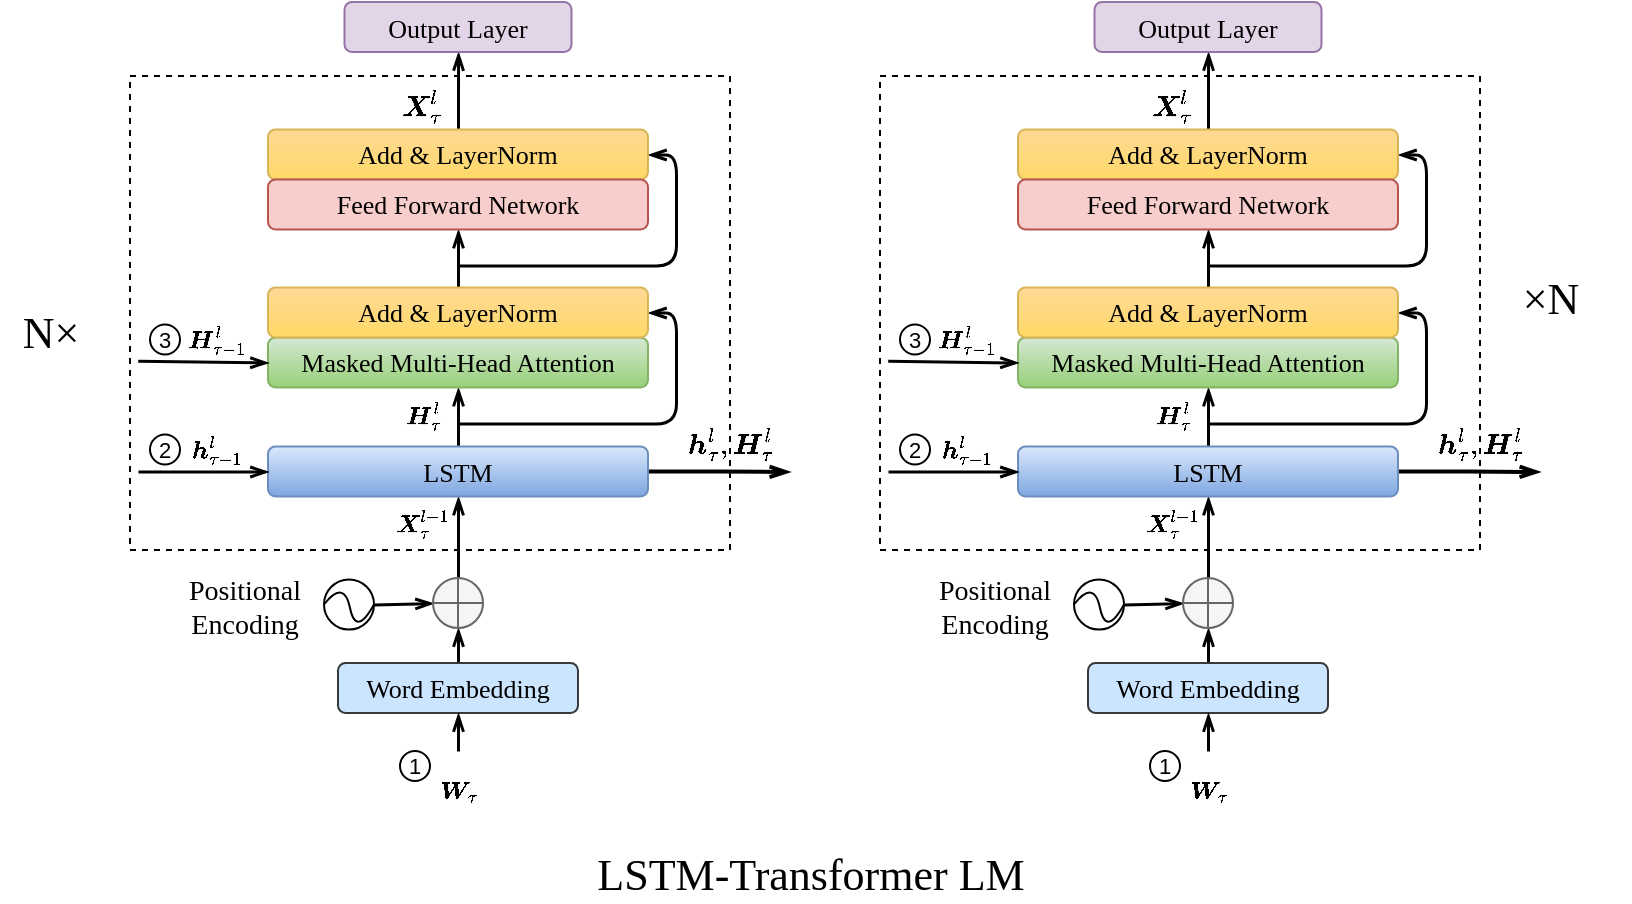 <mxfile version="16.6.1" type="github">
  <diagram id="z0HHgGlnCuGLutk6PVgF" name="Page-1">
    <mxGraphModel dx="1796" dy="645" grid="1" gridSize="10" guides="1" tooltips="1" connect="1" arrows="1" fold="1" page="1" pageScale="1" pageWidth="850" pageHeight="1100" math="1" shadow="0">
      <root>
        <mxCell id="0" />
        <mxCell id="1" parent="0" />
        <mxCell id="CTJLBTLDGU4M1NpmP4fn-86" value="" style="rounded=0;whiteSpace=wrap;html=1;shadow=0;glass=0;dashed=1;sketch=0;fillColor=none;fontFamily=Georgia;" parent="1" vertex="1">
          <mxGeometry x="-300" y="220" width="300" height="237" as="geometry" />
        </mxCell>
        <mxCell id="CTJLBTLDGU4M1NpmP4fn-3" style="edgeStyle=orthogonalEdgeStyle;rounded=0;orthogonalLoop=1;jettySize=auto;html=1;entryX=0.5;entryY=1;entryDx=0;entryDy=0;strokeWidth=1.5;endArrow=openThin;endFill=0;exitX=0.5;exitY=0;exitDx=0;exitDy=0;fontFamily=Georgia;" parent="1" source="iIbkzB-FwA6yvQ0Qt3dR-1" target="CTJLBTLDGU4M1NpmP4fn-2" edge="1">
          <mxGeometry relative="1" as="geometry">
            <mxPoint x="-136" y="434.75" as="sourcePoint" />
          </mxGeometry>
        </mxCell>
        <mxCell id="CTJLBTLDGU4M1NpmP4fn-2" value="&lt;font style=&quot;font-size: 13px&quot;&gt;Masked Multi-Head Attention&lt;/font&gt;" style="rounded=1;whiteSpace=wrap;html=1;fillColor=#d5e8d4;strokeColor=#82b366;gradientColor=#97d077;fontFamily=Georgia;" parent="1" vertex="1">
          <mxGeometry x="-231" y="350.75" width="190" height="25" as="geometry" />
        </mxCell>
        <mxCell id="CTJLBTLDGU4M1NpmP4fn-4" value="" style="edgeStyle=elbowEdgeStyle;elbow=horizontal;endArrow=openThin;html=1;strokeWidth=1.5;entryX=1;entryY=0.5;entryDx=0;entryDy=0;endFill=0;fontFamily=Georgia;" parent="1" target="CTJLBTLDGU4M1NpmP4fn-7" edge="1">
          <mxGeometry width="50" height="50" relative="1" as="geometry">
            <mxPoint x="-136" y="393.75" as="sourcePoint" />
            <mxPoint x="-126.0" y="386.75" as="targetPoint" />
            <Array as="points">
              <mxPoint x="-27" y="413.75" />
              <mxPoint x="34" y="447.75" />
            </Array>
          </mxGeometry>
        </mxCell>
        <mxCell id="CTJLBTLDGU4M1NpmP4fn-11" style="edgeStyle=orthogonalEdgeStyle;rounded=0;orthogonalLoop=1;jettySize=auto;html=1;exitX=0.5;exitY=0;exitDx=0;exitDy=0;entryX=0.5;entryY=1;entryDx=0;entryDy=0;endArrow=openThin;endFill=0;strokeWidth=1.5;fontFamily=Georgia;" parent="1" source="CTJLBTLDGU4M1NpmP4fn-7" target="CTJLBTLDGU4M1NpmP4fn-10" edge="1">
          <mxGeometry relative="1" as="geometry" />
        </mxCell>
        <mxCell id="CTJLBTLDGU4M1NpmP4fn-7" value="&lt;font style=&quot;font-size: 13px&quot;&gt;Add &amp;amp; LayerNorm&lt;/font&gt;" style="rounded=1;whiteSpace=wrap;html=1;fillColor=#FFD996;strokeColor=#d6b656;fontFamily=Georgia;gradientColor=#FFD966;" parent="1" vertex="1">
          <mxGeometry x="-231" y="325.75" width="190" height="25" as="geometry" />
        </mxCell>
        <mxCell id="CTJLBTLDGU4M1NpmP4fn-14" value="" style="edgeStyle=elbowEdgeStyle;elbow=horizontal;endArrow=openThin;html=1;strokeWidth=1.5;endFill=0;entryX=1;entryY=0.5;entryDx=0;entryDy=0;fontFamily=Georgia;" parent="1" target="CTJLBTLDGU4M1NpmP4fn-15" edge="1">
          <mxGeometry width="50" height="50" relative="1" as="geometry">
            <mxPoint x="-136" y="314.75" as="sourcePoint" />
            <mxPoint x="-126.0" y="273.75" as="targetPoint" />
            <Array as="points">
              <mxPoint x="-27" y="311.75" />
            </Array>
          </mxGeometry>
        </mxCell>
        <mxCell id="CTJLBTLDGU4M1NpmP4fn-18" style="edgeStyle=orthogonalEdgeStyle;rounded=0;orthogonalLoop=1;jettySize=auto;html=1;exitX=0.5;exitY=0;exitDx=0;exitDy=0;endArrow=openThin;endFill=0;strokeWidth=1.5;fontFamily=Georgia;" parent="1" source="CTJLBTLDGU4M1NpmP4fn-15" target="IyFWRD1OJdr2gIB2jrgP-10" edge="1">
          <mxGeometry relative="1" as="geometry">
            <mxPoint x="-136" y="210" as="targetPoint" />
          </mxGeometry>
        </mxCell>
        <mxCell id="CTJLBTLDGU4M1NpmP4fn-15" value="&lt;span style=&quot;font-size: 13px&quot;&gt;Add &amp;amp; LayerNorm&lt;/span&gt;" style="rounded=1;whiteSpace=wrap;html=1;fillColor=#FFD996;strokeColor=#d6b656;fontFamily=Georgia;gradientColor=#ffd966;" parent="1" vertex="1">
          <mxGeometry x="-231" y="246.75" width="190" height="25" as="geometry" />
        </mxCell>
        <mxCell id="CTJLBTLDGU4M1NpmP4fn-29" value="&lt;span style=&quot;font-size: 14px&quot;&gt;$$\boldsymbol X^{l}_\tau$$&lt;/span&gt;" style="text;html=1;align=center;verticalAlign=middle;resizable=0;points=[];autosize=1;strokeColor=none;fontFamily=Georgia;" parent="1" vertex="1">
          <mxGeometry x="-254" y="224.75" width="200" height="20" as="geometry" />
        </mxCell>
        <mxCell id="CTJLBTLDGU4M1NpmP4fn-10" value="&lt;font style=&quot;font-size: 13px&quot;&gt;Feed Forward Network&lt;/font&gt;" style="rounded=1;whiteSpace=wrap;html=1;fillColor=#f8cecc;strokeColor=#b85450;fontFamily=Georgia;" parent="1" vertex="1">
          <mxGeometry x="-231" y="271.75" width="190" height="25" as="geometry" />
        </mxCell>
        <mxCell id="CTJLBTLDGU4M1NpmP4fn-75" style="edgeStyle=none;rounded=0;orthogonalLoop=1;jettySize=auto;html=1;exitX=0.5;exitY=0;exitDx=0;exitDy=0;entryX=0.5;entryY=1;entryDx=0;entryDy=0;endArrow=openThin;endFill=0;strokeWidth=1.5;fontFamily=Georgia;" parent="1" source="CTJLBTLDGU4M1NpmP4fn-62" target="CTJLBTLDGU4M1NpmP4fn-72" edge="1">
          <mxGeometry relative="1" as="geometry" />
        </mxCell>
        <mxCell id="CTJLBTLDGU4M1NpmP4fn-62" value="&lt;font style=&quot;font-size: 13px;&quot;&gt;Word Embedding&lt;/font&gt;" style="rounded=1;whiteSpace=wrap;html=1;fillColor=#cce5ff;strokeColor=#36393d;fontSize=13;fontFamily=Georgia;" parent="1" vertex="1">
          <mxGeometry x="-196" y="513.5" width="120" height="25" as="geometry" />
        </mxCell>
        <mxCell id="CTJLBTLDGU4M1NpmP4fn-64" value="" style="endArrow=openThin;html=1;strokeWidth=1.5;entryX=0.5;entryY=1;entryDx=0;entryDy=0;endFill=0;fontFamily=Georgia;" parent="1" target="CTJLBTLDGU4M1NpmP4fn-62" edge="1">
          <mxGeometry width="50" height="50" relative="1" as="geometry">
            <mxPoint x="-136" y="557.5" as="sourcePoint" />
            <mxPoint x="-136.0" y="559.5" as="targetPoint" />
          </mxGeometry>
        </mxCell>
        <mxCell id="CTJLBTLDGU4M1NpmP4fn-90" style="edgeStyle=none;rounded=0;orthogonalLoop=1;jettySize=auto;html=1;exitX=1;exitY=0.5;exitDx=0;exitDy=0;entryX=0;entryY=0.5;entryDx=0;entryDy=0;endArrow=openThin;endFill=0;strokeWidth=1.5;fontFamily=Georgia;" parent="1" source="CTJLBTLDGU4M1NpmP4fn-65" target="CTJLBTLDGU4M1NpmP4fn-72" edge="1">
          <mxGeometry relative="1" as="geometry" />
        </mxCell>
        <mxCell id="CTJLBTLDGU4M1NpmP4fn-65" value="" style="ellipse;whiteSpace=wrap;html=1;aspect=fixed;rounded=0;shadow=0;glass=0;sketch=0;strokeColor=#000000;fillColor=none;gradientColor=none;fontFamily=Georgia;" parent="1" vertex="1">
          <mxGeometry x="-203" y="471.75" width="25" height="25" as="geometry" />
        </mxCell>
        <mxCell id="CTJLBTLDGU4M1NpmP4fn-69" value="" style="curved=1;endArrow=none;html=1;strokeWidth=1;exitX=0;exitY=0.5;exitDx=0;exitDy=0;entryX=1;entryY=0.5;entryDx=0;entryDy=0;endFill=0;fontFamily=Georgia;" parent="1" source="CTJLBTLDGU4M1NpmP4fn-65" target="CTJLBTLDGU4M1NpmP4fn-65" edge="1">
          <mxGeometry width="50" height="50" relative="1" as="geometry">
            <mxPoint x="-193" y="526.25" as="sourcePoint" />
            <mxPoint x="-143" y="476.25" as="targetPoint" />
            <Array as="points">
              <mxPoint x="-193" y="471.5" />
              <mxPoint x="-187" y="500.5" />
            </Array>
          </mxGeometry>
        </mxCell>
        <mxCell id="CTJLBTLDGU4M1NpmP4fn-71" value="&lt;font style=&quot;font-size: 14px&quot;&gt;Positional&lt;br&gt;Encoding&lt;/font&gt;" style="text;html=1;align=center;verticalAlign=middle;resizable=0;points=[];autosize=1;strokeColor=none;fontFamily=Georgia;" parent="1" vertex="1">
          <mxGeometry x="-283" y="466" width="80" height="40" as="geometry" />
        </mxCell>
        <mxCell id="CTJLBTLDGU4M1NpmP4fn-81" style="edgeStyle=none;rounded=0;orthogonalLoop=1;jettySize=auto;html=1;exitX=0.5;exitY=0;exitDx=0;exitDy=0;endArrow=openThin;endFill=0;strokeWidth=1.5;fontFamily=Georgia;entryX=0.5;entryY=1;entryDx=0;entryDy=0;" parent="1" source="CTJLBTLDGU4M1NpmP4fn-72" target="iIbkzB-FwA6yvQ0Qt3dR-1" edge="1">
          <mxGeometry relative="1" as="geometry">
            <mxPoint x="-100" y="480" as="targetPoint" />
          </mxGeometry>
        </mxCell>
        <mxCell id="CTJLBTLDGU4M1NpmP4fn-72" value="" style="shape=orEllipse;perimeter=ellipsePerimeter;whiteSpace=wrap;html=1;backgroundOutline=1;fillColor=#f5f5f5;strokeColor=#666666;fontColor=#333333;fontFamily=Georgia;" parent="1" vertex="1">
          <mxGeometry x="-148.5" y="471" width="25" height="25" as="geometry" />
        </mxCell>
        <mxCell id="CTJLBTLDGU4M1NpmP4fn-84" value="&lt;font style=&quot;font-size: 22px&quot;&gt;×N&lt;/font&gt;" style="text;html=1;align=center;verticalAlign=middle;resizable=0;points=[];autosize=1;strokeColor=none;fontFamily=Georgia;" parent="1" vertex="1">
          <mxGeometry x="10" y="321.75" width="50" height="20" as="geometry" />
        </mxCell>
        <mxCell id="CTJLBTLDGU4M1NpmP4fn-92" value="&lt;font style=&quot;font-size: 22px&quot;&gt;LSTM-Transformer LM&lt;/font&gt;" style="text;html=1;align=center;verticalAlign=middle;resizable=0;points=[];autosize=1;strokeColor=none;fontFamily=Georgia;" parent="1" vertex="1">
          <mxGeometry x="-460" y="610" width="250" height="20" as="geometry" />
        </mxCell>
        <mxCell id="IyFWRD1OJdr2gIB2jrgP-5" style="edgeStyle=orthogonalEdgeStyle;rounded=0;orthogonalLoop=1;jettySize=auto;html=1;exitX=1;exitY=0.5;exitDx=0;exitDy=0;fontSize=11;endArrow=openThin;endFill=0;strokeWidth=2;" parent="1" source="iIbkzB-FwA6yvQ0Qt3dR-1" edge="1">
          <mxGeometry relative="1" as="geometry">
            <mxPoint x="30" y="418" as="targetPoint" />
          </mxGeometry>
        </mxCell>
        <mxCell id="iIbkzB-FwA6yvQ0Qt3dR-1" value="&lt;font style=&quot;font-size: 13px&quot;&gt;LSTM&lt;/font&gt;" style="rounded=1;whiteSpace=wrap;html=1;fillColor=#dae8fc;strokeColor=#6c8ebf;gradientColor=#7ea6e0;fontFamily=Georgia;" parent="1" vertex="1">
          <mxGeometry x="-231" y="405.25" width="190" height="25" as="geometry" />
        </mxCell>
        <mxCell id="iIbkzB-FwA6yvQ0Qt3dR-6" value="" style="endArrow=openThin;html=1;rounded=0;fontSize=12;strokeWidth=1.5;endFill=0;exitX=0.294;exitY=1.03;exitDx=0;exitDy=0;exitPerimeter=0;entryX=0;entryY=0.5;entryDx=0;entryDy=0;fontFamily=Georgia;" parent="1" source="iIbkzB-FwA6yvQ0Qt3dR-8" target="CTJLBTLDGU4M1NpmP4fn-2" edge="1">
          <mxGeometry width="50" height="50" relative="1" as="geometry">
            <mxPoint x="-277" y="362.87" as="sourcePoint" />
            <mxPoint x="-247" y="363.75" as="targetPoint" />
          </mxGeometry>
        </mxCell>
        <mxCell id="iIbkzB-FwA6yvQ0Qt3dR-7" value="" style="endArrow=openThin;html=1;rounded=0;fontSize=12;strokeWidth=1.5;exitX=0.07;exitY=0.883;exitDx=0;exitDy=0;exitPerimeter=0;endFill=0;entryX=0;entryY=0.5;entryDx=0;entryDy=0;fontFamily=Georgia;" parent="1" target="iIbkzB-FwA6yvQ0Qt3dR-1" edge="1">
          <mxGeometry width="50" height="50" relative="1" as="geometry">
            <mxPoint x="-296" y="417.74" as="sourcePoint" />
            <mxPoint x="-227" y="417.75" as="targetPoint" />
          </mxGeometry>
        </mxCell>
        <mxCell id="iIbkzB-FwA6yvQ0Qt3dR-8" value="$$\boldsymbol H^l_{\tau-1}$$" style="text;html=1;align=center;verticalAlign=middle;resizable=0;points=[];autosize=1;strokeColor=none;fillColor=none;fontSize=12;fontFamily=Georgia;" parent="1" vertex="1">
          <mxGeometry x="-352" y="341.75" width="190" height="20" as="geometry" />
        </mxCell>
        <mxCell id="iIbkzB-FwA6yvQ0Qt3dR-9" value="$$\boldsymbol &lt;br&gt;h^l_{\tau-1}$$" style="text;html=1;align=center;verticalAlign=middle;resizable=0;points=[];autosize=1;strokeColor=none;fillColor=none;fontSize=12;fontFamily=Georgia;" parent="1" vertex="1">
          <mxGeometry x="-307" y="392.25" width="100" height="30" as="geometry" />
        </mxCell>
        <mxCell id="iIbkzB-FwA6yvQ0Qt3dR-11" value="$$\boldsymbol H^l_{\tau}$$" style="text;html=1;align=center;verticalAlign=middle;resizable=0;points=[];autosize=1;strokeColor=none;fillColor=none;fontSize=12;fontFamily=Georgia;" parent="1" vertex="1">
          <mxGeometry x="-244" y="379.75" width="180" height="20" as="geometry" />
        </mxCell>
        <mxCell id="iIbkzB-FwA6yvQ0Qt3dR-12" value="$$\boldsymbol X^{l-1}_{\tau}$$" style="text;html=1;align=center;verticalAlign=middle;resizable=0;points=[];autosize=1;strokeColor=none;fillColor=none;fontSize=12;fontFamily=Georgia;" parent="1" vertex="1">
          <mxGeometry x="-254" y="434.25" width="200" height="20" as="geometry" />
        </mxCell>
        <mxCell id="IyFWRD1OJdr2gIB2jrgP-1" value="$$\boldsymbol W_{\tau}$$" style="text;html=1;align=center;verticalAlign=middle;resizable=0;points=[];autosize=1;strokeColor=none;fillColor=none;fontSize=12;fontFamily=Georgia;" parent="1" vertex="1">
          <mxGeometry x="-221" y="566.5" width="170" height="20" as="geometry" />
        </mxCell>
        <mxCell id="IyFWRD1OJdr2gIB2jrgP-2" value="&lt;font style=&quot;font-size: 11px&quot;&gt;1&lt;/font&gt;" style="ellipse;whiteSpace=wrap;html=1;aspect=fixed;" parent="1" vertex="1">
          <mxGeometry x="-165" y="557.5" width="15" height="15" as="geometry" />
        </mxCell>
        <mxCell id="IyFWRD1OJdr2gIB2jrgP-3" value="&lt;font style=&quot;font-size: 11px&quot;&gt;3&lt;/font&gt;" style="ellipse;whiteSpace=wrap;html=1;aspect=fixed;" parent="1" vertex="1">
          <mxGeometry x="-290" y="344.25" width="15" height="15" as="geometry" />
        </mxCell>
        <mxCell id="IyFWRD1OJdr2gIB2jrgP-4" value="&lt;font style=&quot;font-size: 11px&quot;&gt;2&lt;/font&gt;" style="ellipse;whiteSpace=wrap;html=1;aspect=fixed;" parent="1" vertex="1">
          <mxGeometry x="-290" y="399.25" width="15" height="15" as="geometry" />
        </mxCell>
        <mxCell id="IyFWRD1OJdr2gIB2jrgP-7" value="$$\boldsymbol h^l_{\tau}, &lt;br&gt;\boldsymbol H^l_{\tau}$$" style="text;html=1;align=center;verticalAlign=middle;resizable=0;points=[];autosize=1;strokeColor=none;fillColor=none;fontSize=12;" parent="1" vertex="1">
          <mxGeometry x="-75" y="389.25" width="150" height="30" as="geometry" />
        </mxCell>
        <mxCell id="IyFWRD1OJdr2gIB2jrgP-10" value="&lt;span style=&quot;font-size: 13px;&quot;&gt;Output Layer&lt;/span&gt;" style="rounded=1;whiteSpace=wrap;html=1;fillColor=#e1d5e7;strokeColor=#9673a6;fontSize=13;fontFamily=Georgia;" parent="1" vertex="1">
          <mxGeometry x="-192.75" y="183" width="113.5" height="25" as="geometry" />
        </mxCell>
        <mxCell id="IyFWRD1OJdr2gIB2jrgP-11" value="" style="rounded=0;whiteSpace=wrap;html=1;shadow=0;glass=0;dashed=1;sketch=0;fillColor=none;fontFamily=Georgia;" parent="1" vertex="1">
          <mxGeometry x="-675" y="220" width="300" height="237" as="geometry" />
        </mxCell>
        <mxCell id="IyFWRD1OJdr2gIB2jrgP-12" style="edgeStyle=orthogonalEdgeStyle;rounded=0;orthogonalLoop=1;jettySize=auto;html=1;entryX=0.5;entryY=1;entryDx=0;entryDy=0;strokeWidth=1.5;endArrow=openThin;endFill=0;exitX=0.5;exitY=0;exitDx=0;exitDy=0;fontFamily=Georgia;" parent="1" source="IyFWRD1OJdr2gIB2jrgP-33" target="IyFWRD1OJdr2gIB2jrgP-13" edge="1">
          <mxGeometry relative="1" as="geometry">
            <mxPoint x="-511" y="434.75" as="sourcePoint" />
          </mxGeometry>
        </mxCell>
        <mxCell id="IyFWRD1OJdr2gIB2jrgP-13" value="&lt;font style=&quot;font-size: 13px&quot;&gt;Masked Multi-Head Attention&lt;/font&gt;" style="rounded=1;whiteSpace=wrap;html=1;fillColor=#d5e8d4;strokeColor=#82b366;gradientColor=#97d077;fontFamily=Georgia;" parent="1" vertex="1">
          <mxGeometry x="-606" y="350.75" width="190" height="25" as="geometry" />
        </mxCell>
        <mxCell id="IyFWRD1OJdr2gIB2jrgP-14" value="" style="edgeStyle=elbowEdgeStyle;elbow=horizontal;endArrow=openThin;html=1;strokeWidth=1.5;entryX=1;entryY=0.5;entryDx=0;entryDy=0;endFill=0;fontFamily=Georgia;" parent="1" target="IyFWRD1OJdr2gIB2jrgP-16" edge="1">
          <mxGeometry width="50" height="50" relative="1" as="geometry">
            <mxPoint x="-511" y="393.75" as="sourcePoint" />
            <mxPoint x="-501.0" y="386.75" as="targetPoint" />
            <Array as="points">
              <mxPoint x="-402" y="413.75" />
              <mxPoint x="-341" y="447.75" />
            </Array>
          </mxGeometry>
        </mxCell>
        <mxCell id="IyFWRD1OJdr2gIB2jrgP-15" style="edgeStyle=orthogonalEdgeStyle;rounded=0;orthogonalLoop=1;jettySize=auto;html=1;exitX=0.5;exitY=0;exitDx=0;exitDy=0;entryX=0.5;entryY=1;entryDx=0;entryDy=0;endArrow=openThin;endFill=0;strokeWidth=1.5;fontFamily=Georgia;" parent="1" source="IyFWRD1OJdr2gIB2jrgP-16" target="IyFWRD1OJdr2gIB2jrgP-21" edge="1">
          <mxGeometry relative="1" as="geometry" />
        </mxCell>
        <mxCell id="IyFWRD1OJdr2gIB2jrgP-16" value="&lt;font style=&quot;font-size: 13px&quot;&gt;Add &amp;amp; LayerNorm&lt;/font&gt;" style="rounded=1;whiteSpace=wrap;html=1;fillColor=#FFD996;strokeColor=#d6b656;fontFamily=Georgia;gradientColor=#FFD966;" parent="1" vertex="1">
          <mxGeometry x="-606" y="325.75" width="190" height="25" as="geometry" />
        </mxCell>
        <mxCell id="IyFWRD1OJdr2gIB2jrgP-17" value="" style="edgeStyle=elbowEdgeStyle;elbow=horizontal;endArrow=openThin;html=1;strokeWidth=1.5;endFill=0;entryX=1;entryY=0.5;entryDx=0;entryDy=0;fontFamily=Georgia;" parent="1" target="IyFWRD1OJdr2gIB2jrgP-19" edge="1">
          <mxGeometry width="50" height="50" relative="1" as="geometry">
            <mxPoint x="-511" y="314.75" as="sourcePoint" />
            <mxPoint x="-501.0" y="273.75" as="targetPoint" />
            <Array as="points">
              <mxPoint x="-402" y="311.75" />
            </Array>
          </mxGeometry>
        </mxCell>
        <mxCell id="IyFWRD1OJdr2gIB2jrgP-18" style="edgeStyle=orthogonalEdgeStyle;rounded=0;orthogonalLoop=1;jettySize=auto;html=1;exitX=0.5;exitY=0;exitDx=0;exitDy=0;endArrow=openThin;endFill=0;strokeWidth=1.5;fontFamily=Georgia;" parent="1" source="IyFWRD1OJdr2gIB2jrgP-19" target="IyFWRD1OJdr2gIB2jrgP-45" edge="1">
          <mxGeometry relative="1" as="geometry">
            <mxPoint x="-511" y="210" as="targetPoint" />
          </mxGeometry>
        </mxCell>
        <mxCell id="IyFWRD1OJdr2gIB2jrgP-19" value="&lt;span style=&quot;font-size: 13px&quot;&gt;Add &amp;amp; LayerNorm&lt;/span&gt;" style="rounded=1;whiteSpace=wrap;html=1;fillColor=#FFD996;strokeColor=#d6b656;fontFamily=Georgia;gradientColor=#ffd966;" parent="1" vertex="1">
          <mxGeometry x="-606" y="246.75" width="190" height="25" as="geometry" />
        </mxCell>
        <mxCell id="IyFWRD1OJdr2gIB2jrgP-20" value="&lt;span style=&quot;font-size: 14px&quot;&gt;$$\boldsymbol X^{l}_\tau$$&lt;/span&gt;" style="text;html=1;align=center;verticalAlign=middle;resizable=0;points=[];autosize=1;strokeColor=none;fontFamily=Georgia;" parent="1" vertex="1">
          <mxGeometry x="-629" y="224.75" width="200" height="20" as="geometry" />
        </mxCell>
        <mxCell id="IyFWRD1OJdr2gIB2jrgP-21" value="&lt;font style=&quot;font-size: 13px&quot;&gt;Feed Forward Network&lt;/font&gt;" style="rounded=1;whiteSpace=wrap;html=1;fillColor=#f8cecc;strokeColor=#b85450;fontFamily=Georgia;" parent="1" vertex="1">
          <mxGeometry x="-606" y="271.75" width="190" height="25" as="geometry" />
        </mxCell>
        <mxCell id="IyFWRD1OJdr2gIB2jrgP-22" style="edgeStyle=none;rounded=0;orthogonalLoop=1;jettySize=auto;html=1;exitX=0.5;exitY=0;exitDx=0;exitDy=0;entryX=0.5;entryY=1;entryDx=0;entryDy=0;endArrow=openThin;endFill=0;strokeWidth=1.5;fontFamily=Georgia;" parent="1" source="IyFWRD1OJdr2gIB2jrgP-23" target="IyFWRD1OJdr2gIB2jrgP-30" edge="1">
          <mxGeometry relative="1" as="geometry" />
        </mxCell>
        <mxCell id="IyFWRD1OJdr2gIB2jrgP-23" value="&lt;font style=&quot;font-size: 13px;&quot;&gt;Word Embedding&lt;/font&gt;" style="rounded=1;whiteSpace=wrap;html=1;fillColor=#cce5ff;strokeColor=#36393d;fontSize=13;fontFamily=Georgia;" parent="1" vertex="1">
          <mxGeometry x="-571" y="513.5" width="120" height="25" as="geometry" />
        </mxCell>
        <mxCell id="IyFWRD1OJdr2gIB2jrgP-24" value="" style="endArrow=openThin;html=1;strokeWidth=1.5;entryX=0.5;entryY=1;entryDx=0;entryDy=0;endFill=0;fontFamily=Georgia;" parent="1" target="IyFWRD1OJdr2gIB2jrgP-23" edge="1">
          <mxGeometry width="50" height="50" relative="1" as="geometry">
            <mxPoint x="-511" y="557.5" as="sourcePoint" />
            <mxPoint x="-511.0" y="559.5" as="targetPoint" />
          </mxGeometry>
        </mxCell>
        <mxCell id="IyFWRD1OJdr2gIB2jrgP-25" style="edgeStyle=none;rounded=0;orthogonalLoop=1;jettySize=auto;html=1;exitX=1;exitY=0.5;exitDx=0;exitDy=0;entryX=0;entryY=0.5;entryDx=0;entryDy=0;endArrow=openThin;endFill=0;strokeWidth=1.5;fontFamily=Georgia;" parent="1" source="IyFWRD1OJdr2gIB2jrgP-26" target="IyFWRD1OJdr2gIB2jrgP-30" edge="1">
          <mxGeometry relative="1" as="geometry" />
        </mxCell>
        <mxCell id="IyFWRD1OJdr2gIB2jrgP-26" value="" style="ellipse;whiteSpace=wrap;html=1;aspect=fixed;rounded=0;shadow=0;glass=0;sketch=0;strokeColor=#000000;fillColor=none;gradientColor=none;fontFamily=Georgia;" parent="1" vertex="1">
          <mxGeometry x="-578" y="471.75" width="25" height="25" as="geometry" />
        </mxCell>
        <mxCell id="IyFWRD1OJdr2gIB2jrgP-27" value="" style="curved=1;endArrow=none;html=1;strokeWidth=1;exitX=0;exitY=0.5;exitDx=0;exitDy=0;entryX=1;entryY=0.5;entryDx=0;entryDy=0;endFill=0;fontFamily=Georgia;" parent="1" source="IyFWRD1OJdr2gIB2jrgP-26" target="IyFWRD1OJdr2gIB2jrgP-26" edge="1">
          <mxGeometry width="50" height="50" relative="1" as="geometry">
            <mxPoint x="-568" y="526.25" as="sourcePoint" />
            <mxPoint x="-518" y="476.25" as="targetPoint" />
            <Array as="points">
              <mxPoint x="-568" y="471.5" />
              <mxPoint x="-562" y="500.5" />
            </Array>
          </mxGeometry>
        </mxCell>
        <mxCell id="IyFWRD1OJdr2gIB2jrgP-28" value="&lt;font style=&quot;font-size: 14px&quot;&gt;Positional&lt;br&gt;Encoding&lt;/font&gt;" style="text;html=1;align=center;verticalAlign=middle;resizable=0;points=[];autosize=1;strokeColor=none;fontFamily=Georgia;" parent="1" vertex="1">
          <mxGeometry x="-658" y="466" width="80" height="40" as="geometry" />
        </mxCell>
        <mxCell id="IyFWRD1OJdr2gIB2jrgP-29" style="edgeStyle=none;rounded=0;orthogonalLoop=1;jettySize=auto;html=1;exitX=0.5;exitY=0;exitDx=0;exitDy=0;endArrow=openThin;endFill=0;strokeWidth=1.5;fontFamily=Georgia;entryX=0.5;entryY=1;entryDx=0;entryDy=0;" parent="1" source="IyFWRD1OJdr2gIB2jrgP-30" target="IyFWRD1OJdr2gIB2jrgP-33" edge="1">
          <mxGeometry relative="1" as="geometry">
            <mxPoint x="-475" y="480" as="targetPoint" />
          </mxGeometry>
        </mxCell>
        <mxCell id="IyFWRD1OJdr2gIB2jrgP-30" value="" style="shape=orEllipse;perimeter=ellipsePerimeter;whiteSpace=wrap;html=1;backgroundOutline=1;fillColor=#f5f5f5;strokeColor=#666666;fontColor=#333333;fontFamily=Georgia;" parent="1" vertex="1">
          <mxGeometry x="-523.5" y="471" width="25" height="25" as="geometry" />
        </mxCell>
        <mxCell id="IyFWRD1OJdr2gIB2jrgP-31" value="&lt;font style=&quot;font-size: 22px&quot;&gt;N×&lt;/font&gt;" style="text;html=1;align=center;verticalAlign=middle;resizable=0;points=[];autosize=1;strokeColor=none;fontFamily=Georgia;" parent="1" vertex="1">
          <mxGeometry x="-740" y="339.25" width="50" height="20" as="geometry" />
        </mxCell>
        <mxCell id="IyFWRD1OJdr2gIB2jrgP-32" style="edgeStyle=orthogonalEdgeStyle;rounded=0;orthogonalLoop=1;jettySize=auto;html=1;exitX=1;exitY=0.5;exitDx=0;exitDy=0;fontSize=11;endArrow=openThin;endFill=0;strokeWidth=2;" parent="1" source="IyFWRD1OJdr2gIB2jrgP-33" edge="1">
          <mxGeometry relative="1" as="geometry">
            <mxPoint x="-345" y="418.0" as="targetPoint" />
          </mxGeometry>
        </mxCell>
        <mxCell id="IyFWRD1OJdr2gIB2jrgP-33" value="&lt;font style=&quot;font-size: 13px&quot;&gt;LSTM&lt;/font&gt;" style="rounded=1;whiteSpace=wrap;html=1;fillColor=#dae8fc;strokeColor=#6c8ebf;gradientColor=#7ea6e0;fontFamily=Georgia;" parent="1" vertex="1">
          <mxGeometry x="-606" y="405.25" width="190" height="25" as="geometry" />
        </mxCell>
        <mxCell id="IyFWRD1OJdr2gIB2jrgP-34" value="" style="endArrow=openThin;html=1;rounded=0;fontSize=12;strokeWidth=1.5;endFill=0;exitX=0.294;exitY=1.03;exitDx=0;exitDy=0;exitPerimeter=0;entryX=0;entryY=0.5;entryDx=0;entryDy=0;fontFamily=Georgia;" parent="1" source="IyFWRD1OJdr2gIB2jrgP-36" target="IyFWRD1OJdr2gIB2jrgP-13" edge="1">
          <mxGeometry width="50" height="50" relative="1" as="geometry">
            <mxPoint x="-652" y="362.87" as="sourcePoint" />
            <mxPoint x="-622" y="363.75" as="targetPoint" />
          </mxGeometry>
        </mxCell>
        <mxCell id="IyFWRD1OJdr2gIB2jrgP-35" value="" style="endArrow=openThin;html=1;rounded=0;fontSize=12;strokeWidth=1.5;exitX=0.07;exitY=0.883;exitDx=0;exitDy=0;exitPerimeter=0;endFill=0;entryX=0;entryY=0.5;entryDx=0;entryDy=0;fontFamily=Georgia;" parent="1" target="IyFWRD1OJdr2gIB2jrgP-33" edge="1">
          <mxGeometry width="50" height="50" relative="1" as="geometry">
            <mxPoint x="-671" y="417.74" as="sourcePoint" />
            <mxPoint x="-602" y="417.75" as="targetPoint" />
          </mxGeometry>
        </mxCell>
        <mxCell id="IyFWRD1OJdr2gIB2jrgP-36" value="$$\boldsymbol H^l_{\tau-1}$$" style="text;html=1;align=center;verticalAlign=middle;resizable=0;points=[];autosize=1;strokeColor=none;fillColor=none;fontSize=12;fontFamily=Georgia;" parent="1" vertex="1">
          <mxGeometry x="-727" y="341.75" width="190" height="20" as="geometry" />
        </mxCell>
        <mxCell id="IyFWRD1OJdr2gIB2jrgP-37" value="$$\boldsymbol &lt;br&gt;h^l_{\tau-1}$$" style="text;html=1;align=center;verticalAlign=middle;resizable=0;points=[];autosize=1;strokeColor=none;fillColor=none;fontSize=12;fontFamily=Georgia;" parent="1" vertex="1">
          <mxGeometry x="-682" y="392.25" width="100" height="30" as="geometry" />
        </mxCell>
        <mxCell id="IyFWRD1OJdr2gIB2jrgP-38" value="$$\boldsymbol H^l_{\tau}$$" style="text;html=1;align=center;verticalAlign=middle;resizable=0;points=[];autosize=1;strokeColor=none;fillColor=none;fontSize=12;fontFamily=Georgia;" parent="1" vertex="1">
          <mxGeometry x="-619" y="379.75" width="180" height="20" as="geometry" />
        </mxCell>
        <mxCell id="IyFWRD1OJdr2gIB2jrgP-39" value="$$\boldsymbol X^{l-1}_{\tau}$$" style="text;html=1;align=center;verticalAlign=middle;resizable=0;points=[];autosize=1;strokeColor=none;fillColor=none;fontSize=12;fontFamily=Georgia;" parent="1" vertex="1">
          <mxGeometry x="-629" y="434.25" width="200" height="20" as="geometry" />
        </mxCell>
        <mxCell id="IyFWRD1OJdr2gIB2jrgP-40" value="$$\boldsymbol W_{\tau}$$" style="text;html=1;align=center;verticalAlign=middle;resizable=0;points=[];autosize=1;strokeColor=none;fillColor=none;fontSize=12;fontFamily=Georgia;" parent="1" vertex="1">
          <mxGeometry x="-596" y="566.5" width="170" height="20" as="geometry" />
        </mxCell>
        <mxCell id="IyFWRD1OJdr2gIB2jrgP-41" value="&lt;font style=&quot;font-size: 11px&quot;&gt;1&lt;/font&gt;" style="ellipse;whiteSpace=wrap;html=1;aspect=fixed;" parent="1" vertex="1">
          <mxGeometry x="-540" y="557.5" width="15" height="15" as="geometry" />
        </mxCell>
        <mxCell id="IyFWRD1OJdr2gIB2jrgP-42" value="&lt;font style=&quot;font-size: 11px&quot;&gt;3&lt;/font&gt;" style="ellipse;whiteSpace=wrap;html=1;aspect=fixed;" parent="1" vertex="1">
          <mxGeometry x="-665" y="344.25" width="15" height="15" as="geometry" />
        </mxCell>
        <mxCell id="IyFWRD1OJdr2gIB2jrgP-43" value="&lt;font style=&quot;font-size: 11px&quot;&gt;2&lt;/font&gt;" style="ellipse;whiteSpace=wrap;html=1;aspect=fixed;" parent="1" vertex="1">
          <mxGeometry x="-665" y="399.25" width="15" height="15" as="geometry" />
        </mxCell>
        <mxCell id="IyFWRD1OJdr2gIB2jrgP-44" value="$$\boldsymbol h^l_{\tau}, &lt;br&gt;\boldsymbol H^l_{\tau}$$" style="text;html=1;align=center;verticalAlign=middle;resizable=0;points=[];autosize=1;strokeColor=none;fillColor=none;fontSize=12;" parent="1" vertex="1">
          <mxGeometry x="-450" y="389.25" width="150" height="30" as="geometry" />
        </mxCell>
        <mxCell id="IyFWRD1OJdr2gIB2jrgP-45" value="&lt;span style=&quot;font-size: 13px;&quot;&gt;Output Layer&lt;/span&gt;" style="rounded=1;whiteSpace=wrap;html=1;fillColor=#e1d5e7;strokeColor=#9673a6;fontSize=13;fontFamily=Georgia;" parent="1" vertex="1">
          <mxGeometry x="-567.75" y="183" width="113.5" height="25" as="geometry" />
        </mxCell>
      </root>
    </mxGraphModel>
  </diagram>
</mxfile>
